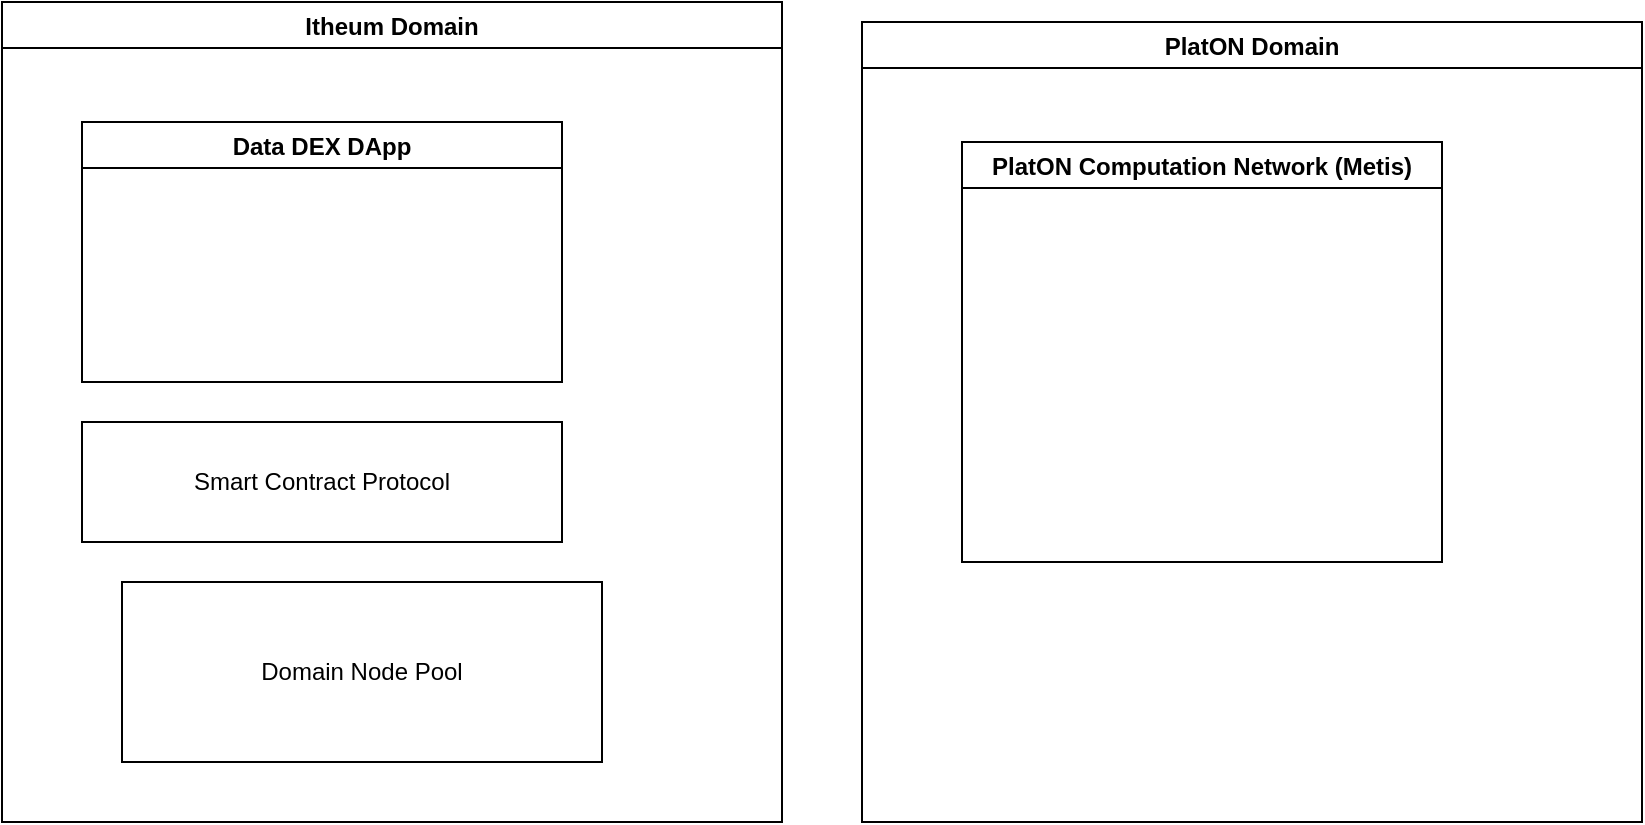 <mxfile version="15.8.6" type="github">
  <diagram id="gS-pdmRVgv5sBDelOKFj" name="Page-1">
    <mxGraphModel dx="1666" dy="801" grid="1" gridSize="10" guides="1" tooltips="1" connect="1" arrows="1" fold="1" page="1" pageScale="1" pageWidth="850" pageHeight="1100" math="0" shadow="0">
      <root>
        <mxCell id="0" />
        <mxCell id="1" parent="0" />
        <mxCell id="vCPlBNf2952G7V-WbvkT-1" value="Itheum Domain" style="swimlane;" vertex="1" parent="1">
          <mxGeometry x="20" y="80" width="390" height="410" as="geometry" />
        </mxCell>
        <mxCell id="vCPlBNf2952G7V-WbvkT-6" value="Data DEX DApp" style="swimlane;" vertex="1" parent="vCPlBNf2952G7V-WbvkT-1">
          <mxGeometry x="40" y="60" width="240" height="130" as="geometry" />
        </mxCell>
        <mxCell id="vCPlBNf2952G7V-WbvkT-7" value="Smart Contract Protocol" style="rounded=0;whiteSpace=wrap;html=1;" vertex="1" parent="vCPlBNf2952G7V-WbvkT-1">
          <mxGeometry x="40" y="210" width="240" height="60" as="geometry" />
        </mxCell>
        <mxCell id="vCPlBNf2952G7V-WbvkT-9" value="Domain Node Pool" style="rounded=0;whiteSpace=wrap;html=1;" vertex="1" parent="vCPlBNf2952G7V-WbvkT-1">
          <mxGeometry x="60" y="290" width="240" height="90" as="geometry" />
        </mxCell>
        <mxCell id="vCPlBNf2952G7V-WbvkT-5" value="PlatON Domain" style="swimlane;" vertex="1" parent="1">
          <mxGeometry x="450" y="90" width="390" height="400" as="geometry" />
        </mxCell>
        <mxCell id="vCPlBNf2952G7V-WbvkT-2" value="PlatON Computation Network (Metis)" style="swimlane;" vertex="1" parent="vCPlBNf2952G7V-WbvkT-5">
          <mxGeometry x="50" y="60" width="240" height="210" as="geometry" />
        </mxCell>
      </root>
    </mxGraphModel>
  </diagram>
</mxfile>
